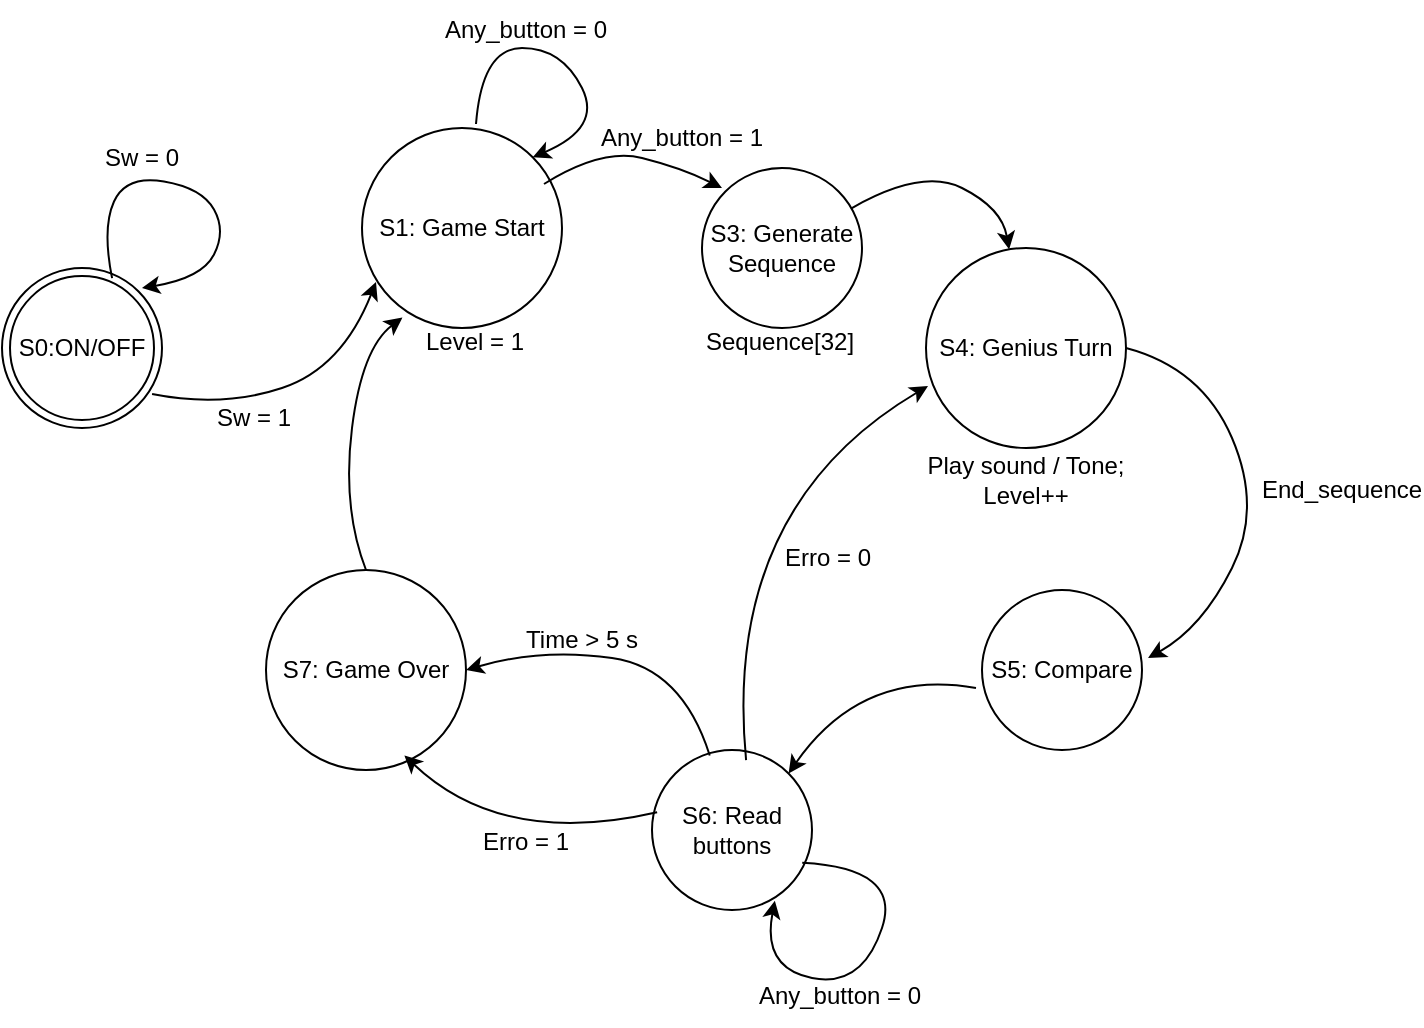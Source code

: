 <mxfile>
    <diagram id="51icAKI4ejK6WGe3qhcF" name="Page-1">
        <mxGraphModel dx="683" dy="511" grid="1" gridSize="10" guides="1" tooltips="1" connect="1" arrows="1" fold="1" page="1" pageScale="1" pageWidth="850" pageHeight="1100" math="0" shadow="0">
            <root>
                <mxCell id="0"/>
                <mxCell id="1" parent="0"/>
                <mxCell id="2" value="S0:ON/OFF" style="ellipse;shape=doubleEllipse;whiteSpace=wrap;html=1;aspect=fixed;" parent="1" vertex="1">
                    <mxGeometry x="40" y="260" width="80" height="80" as="geometry"/>
                </mxCell>
                <mxCell id="3" value="S1: Game Start" style="ellipse;whiteSpace=wrap;html=1;aspect=fixed;" parent="1" vertex="1">
                    <mxGeometry x="220" y="190" width="100" height="100" as="geometry"/>
                </mxCell>
                <mxCell id="4" value="S3: Generate Sequence" style="ellipse;whiteSpace=wrap;html=1;aspect=fixed;" parent="1" vertex="1">
                    <mxGeometry x="390" y="210" width="80" height="80" as="geometry"/>
                </mxCell>
                <mxCell id="5" value="S4: Genius Turn" style="ellipse;whiteSpace=wrap;html=1;aspect=fixed;" parent="1" vertex="1">
                    <mxGeometry x="502" y="250" width="100" height="100" as="geometry"/>
                </mxCell>
                <mxCell id="6" value="S5: Compare" style="ellipse;whiteSpace=wrap;html=1;aspect=fixed;" parent="1" vertex="1">
                    <mxGeometry x="530" y="421" width="80" height="80" as="geometry"/>
                </mxCell>
                <mxCell id="7" value="S6: Read buttons" style="ellipse;whiteSpace=wrap;html=1;aspect=fixed;" parent="1" vertex="1">
                    <mxGeometry x="365" y="501" width="80" height="80" as="geometry"/>
                </mxCell>
                <mxCell id="8" value="S7: Game Over" style="ellipse;whiteSpace=wrap;html=1;aspect=fixed;" parent="1" vertex="1">
                    <mxGeometry x="172" y="411" width="100" height="100" as="geometry"/>
                </mxCell>
                <mxCell id="10" value="" style="curved=1;endArrow=classic;html=1;exitX=0.938;exitY=0.788;exitDx=0;exitDy=0;exitPerimeter=0;entryX=0.07;entryY=0.77;entryDx=0;entryDy=0;entryPerimeter=0;" parent="1" source="2" target="3" edge="1">
                    <mxGeometry width="50" height="50" relative="1" as="geometry">
                        <mxPoint x="110" y="265" as="sourcePoint"/>
                        <mxPoint x="240" y="290" as="targetPoint"/>
                        <Array as="points">
                            <mxPoint x="150" y="330"/>
                            <mxPoint x="210" y="310"/>
                        </Array>
                    </mxGeometry>
                </mxCell>
                <mxCell id="15" value="" style="curved=1;endArrow=classic;html=1;exitX=0.91;exitY=0.28;exitDx=0;exitDy=0;entryX=0.125;entryY=0.125;entryDx=0;entryDy=0;entryPerimeter=0;exitPerimeter=0;" parent="1" source="3" target="4" edge="1">
                    <mxGeometry width="50" height="50" relative="1" as="geometry">
                        <mxPoint x="310" y="202" as="sourcePoint"/>
                        <mxPoint x="435" y="160" as="targetPoint"/>
                        <Array as="points">
                            <mxPoint x="340" y="200"/>
                            <mxPoint x="380" y="210"/>
                        </Array>
                    </mxGeometry>
                </mxCell>
                <mxCell id="16" value="" style="curved=1;endArrow=classic;html=1;" parent="1" source="4" target="5" edge="1">
                    <mxGeometry width="50" height="50" relative="1" as="geometry">
                        <mxPoint x="480" y="222" as="sourcePoint"/>
                        <mxPoint x="605" y="180" as="targetPoint"/>
                        <Array as="points">
                            <mxPoint x="500" y="210"/>
                            <mxPoint x="540" y="230"/>
                        </Array>
                    </mxGeometry>
                </mxCell>
                <mxCell id="17" value="" style="curved=1;endArrow=classic;html=1;exitX=1;exitY=0.5;exitDx=0;exitDy=0;entryX=1.038;entryY=0.425;entryDx=0;entryDy=0;entryPerimeter=0;" parent="1" source="5" target="6" edge="1">
                    <mxGeometry width="50" height="50" relative="1" as="geometry">
                        <mxPoint x="480" y="382" as="sourcePoint"/>
                        <mxPoint x="605" y="340" as="targetPoint"/>
                        <Array as="points">
                            <mxPoint x="640" y="310"/>
                            <mxPoint x="670" y="380"/>
                            <mxPoint x="640" y="440"/>
                        </Array>
                    </mxGeometry>
                </mxCell>
                <mxCell id="19" value="" style="curved=1;endArrow=classic;html=1;exitX=0.361;exitY=0.034;exitDx=0;exitDy=0;entryX=1;entryY=0.5;entryDx=0;entryDy=0;exitPerimeter=0;" parent="1" target="8" edge="1" source="7">
                    <mxGeometry width="50" height="50" relative="1" as="geometry">
                        <mxPoint x="610" y="469.5" as="sourcePoint"/>
                        <mxPoint x="600" y="612.5" as="targetPoint"/>
                        <Array as="points">
                            <mxPoint x="380" y="460"/>
                            <mxPoint x="310" y="450"/>
                        </Array>
                    </mxGeometry>
                </mxCell>
                <mxCell id="20" value="" style="curved=1;endArrow=classic;html=1;entryX=1;entryY=0;entryDx=0;entryDy=0;" parent="1" target="7" edge="1">
                    <mxGeometry width="50" height="50" relative="1" as="geometry">
                        <mxPoint x="527" y="470" as="sourcePoint"/>
                        <mxPoint x="412" y="504" as="targetPoint"/>
                        <Array as="points">
                            <mxPoint x="470" y="460"/>
                        </Array>
                    </mxGeometry>
                </mxCell>
                <mxCell id="21" value="" style="curved=1;endArrow=classic;html=1;exitX=0.032;exitY=0.389;exitDx=0;exitDy=0;entryX=0.692;entryY=0.927;entryDx=0;entryDy=0;exitPerimeter=0;entryPerimeter=0;" parent="1" source="7" target="8" edge="1">
                    <mxGeometry width="50" height="50" relative="1" as="geometry">
                        <mxPoint x="480" y="510" as="sourcePoint"/>
                        <mxPoint x="470" y="653" as="targetPoint"/>
                        <Array as="points">
                            <mxPoint x="290" y="550"/>
                        </Array>
                    </mxGeometry>
                </mxCell>
                <mxCell id="22" value="" style="curved=1;endArrow=classic;html=1;entryX=0.202;entryY=0.948;entryDx=0;entryDy=0;exitX=0.5;exitY=0;exitDx=0;exitDy=0;entryPerimeter=0;" parent="1" source="8" target="3" edge="1">
                    <mxGeometry width="50" height="50" relative="1" as="geometry">
                        <mxPoint x="310" y="605" as="sourcePoint"/>
                        <mxPoint x="180" y="593" as="targetPoint"/>
                        <Array as="points">
                            <mxPoint x="210" y="380"/>
                            <mxPoint x="220" y="300"/>
                        </Array>
                    </mxGeometry>
                </mxCell>
                <mxCell id="23" value="" style="curved=1;endArrow=classic;html=1;entryX=0.01;entryY=0.69;entryDx=0;entryDy=0;entryPerimeter=0;exitX=0.588;exitY=0.063;exitDx=0;exitDy=0;exitPerimeter=0;" parent="1" source="7" target="5" edge="1">
                    <mxGeometry width="50" height="50" relative="1" as="geometry">
                        <mxPoint x="394" y="500" as="sourcePoint"/>
                        <mxPoint x="358" y="305" as="targetPoint"/>
                        <Array as="points">
                            <mxPoint x="400" y="380"/>
                        </Array>
                    </mxGeometry>
                </mxCell>
                <mxCell id="25" value="" style="curved=1;endArrow=classic;html=1;exitX=0.57;exitY=-0.02;exitDx=0;exitDy=0;entryX=1;entryY=0;entryDx=0;entryDy=0;exitPerimeter=0;" parent="1" source="3" target="3" edge="1">
                    <mxGeometry width="50" height="50" relative="1" as="geometry">
                        <mxPoint x="260" y="168" as="sourcePoint"/>
                        <mxPoint x="349" y="170" as="targetPoint"/>
                        <Array as="points">
                            <mxPoint x="280" y="150"/>
                            <mxPoint x="320" y="150"/>
                            <mxPoint x="340" y="190"/>
                        </Array>
                    </mxGeometry>
                </mxCell>
                <mxCell id="26" value="" style="curved=1;endArrow=classic;html=1;exitX=0.939;exitY=0.705;exitDx=0;exitDy=0;exitPerimeter=0;entryX=0.768;entryY=0.942;entryDx=0;entryDy=0;entryPerimeter=0;" parent="1" source="7" target="7" edge="1">
                    <mxGeometry width="50" height="50" relative="1" as="geometry">
                        <mxPoint x="577" y="408" as="sourcePoint"/>
                        <mxPoint x="410" y="580" as="targetPoint"/>
                        <Array as="points">
                            <mxPoint x="490" y="560"/>
                            <mxPoint x="470" y="620"/>
                            <mxPoint x="420" y="610"/>
                        </Array>
                    </mxGeometry>
                </mxCell>
                <mxCell id="27" value="" style="curved=1;endArrow=classic;html=1;exitX=0.688;exitY=0.063;exitDx=0;exitDy=0;entryX=0.875;entryY=0.125;entryDx=0;entryDy=0;exitPerimeter=0;entryPerimeter=0;" parent="1" source="2" target="2" edge="1">
                    <mxGeometry width="50" height="50" relative="1" as="geometry">
                        <mxPoint x="100" y="256.5" as="sourcePoint"/>
                        <mxPoint x="120" y="266.5" as="targetPoint"/>
                        <Array as="points">
                            <mxPoint x="90" y="240"/>
                            <mxPoint x="102" y="213.5"/>
                            <mxPoint x="140" y="220"/>
                            <mxPoint x="152" y="241.5"/>
                            <mxPoint x="140" y="265"/>
                        </Array>
                    </mxGeometry>
                </mxCell>
                <mxCell id="29" value="&lt;span style=&quot;background-color: transparent;&quot;&gt;Level = 1&lt;/span&gt;" style="text;strokeColor=none;fillColor=none;html=1;whiteSpace=wrap;verticalAlign=middle;overflow=hidden;" parent="1" vertex="1">
                    <mxGeometry x="250" y="282" width="60" height="30" as="geometry"/>
                </mxCell>
                <mxCell id="30" value="&lt;span style=&quot;background-color: transparent;&quot;&gt;Sequence[32]&lt;/span&gt;" style="text;strokeColor=none;fillColor=none;html=1;whiteSpace=wrap;verticalAlign=middle;overflow=hidden;" parent="1" vertex="1">
                    <mxGeometry x="390" y="282" width="80" height="30" as="geometry"/>
                </mxCell>
                <mxCell id="31" value="&lt;span style=&quot;background-color: transparent;&quot;&gt;Play sound / Tone;&lt;/span&gt;&lt;br&gt;&lt;span style=&quot;background-color: transparent;&quot;&gt;Level++&lt;/span&gt;" style="text;strokeColor=none;fillColor=none;html=1;whiteSpace=wrap;verticalAlign=middle;overflow=hidden;align=center;" parent="1" vertex="1">
                    <mxGeometry x="493" y="346" width="118" height="40" as="geometry"/>
                </mxCell>
                <mxCell id="37" value="Sw = 0" style="text;html=1;align=center;verticalAlign=middle;whiteSpace=wrap;rounded=0;" parent="1" vertex="1">
                    <mxGeometry x="80" y="190" width="60" height="30" as="geometry"/>
                </mxCell>
                <mxCell id="38" value="Any_button = 0" style="text;html=1;align=center;verticalAlign=middle;whiteSpace=wrap;rounded=0;" parent="1" vertex="1">
                    <mxGeometry x="259" y="126" width="86" height="30" as="geometry"/>
                </mxCell>
                <mxCell id="40" value="Sw = 1" style="text;html=1;align=center;verticalAlign=middle;whiteSpace=wrap;rounded=0;" parent="1" vertex="1">
                    <mxGeometry x="136" y="320" width="60" height="30" as="geometry"/>
                </mxCell>
                <mxCell id="42" value="Any_button = 1" style="text;html=1;align=center;verticalAlign=middle;whiteSpace=wrap;rounded=0;" parent="1" vertex="1">
                    <mxGeometry x="335" y="180" width="90" height="30" as="geometry"/>
                </mxCell>
                <mxCell id="45" value="End_sequence" style="text;html=1;align=center;verticalAlign=middle;whiteSpace=wrap;rounded=0;" parent="1" vertex="1">
                    <mxGeometry x="680" y="356" width="60" height="30" as="geometry"/>
                </mxCell>
                <mxCell id="48" value="Erro = 1" style="text;html=1;align=center;verticalAlign=middle;whiteSpace=wrap;rounded=0;" parent="1" vertex="1">
                    <mxGeometry x="272" y="532" width="60" height="30" as="geometry"/>
                </mxCell>
                <mxCell id="49" value="Time &amp;gt; 5 s" style="text;html=1;align=center;verticalAlign=middle;whiteSpace=wrap;rounded=0;" parent="1" vertex="1">
                    <mxGeometry x="300" y="431" width="60" height="30" as="geometry"/>
                </mxCell>
                <mxCell id="51" value="Erro = 0" style="text;html=1;align=center;verticalAlign=middle;whiteSpace=wrap;rounded=0;" parent="1" vertex="1">
                    <mxGeometry x="423" y="390" width="60" height="30" as="geometry"/>
                </mxCell>
                <mxCell id="52" value="Any_button = 0" style="text;html=1;align=center;verticalAlign=middle;whiteSpace=wrap;rounded=0;" parent="1" vertex="1">
                    <mxGeometry x="416" y="609" width="86" height="30" as="geometry"/>
                </mxCell>
            </root>
        </mxGraphModel>
    </diagram>
</mxfile>